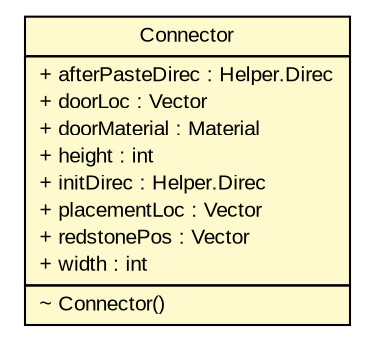 #!/usr/local/bin/dot
#
# Class diagram 
# Generated by UMLGraph version R5_7_2-32-g40b5a6 (http://www.spinellis.gr/umlgraph/)
#

digraph G {
	edge [fontname="arial",fontsize=10,labelfontname="arial",labelfontsize=10];
	node [fontname="arial",fontsize=10,shape=plaintext];
	nodesep=0.25;
	ranksep=0.5;
	// dunGen.Module.Connector
	c307 [label=<<table title="dunGen.Module.Connector" border="0" cellborder="1" cellspacing="0" cellpadding="2" port="p" bgcolor="lemonChiffon" href="./Module.Connector.html" target="_parent">
		<tr><td><table border="0" cellspacing="0" cellpadding="1">
<tr><td align="center" balign="center"> Connector </td></tr>
		</table></td></tr>
		<tr><td><table border="0" cellspacing="0" cellpadding="1">
<tr><td align="left" balign="left"> + afterPasteDirec : Helper.Direc </td></tr>
<tr><td align="left" balign="left"> + doorLoc : Vector </td></tr>
<tr><td align="left" balign="left"> + doorMaterial : Material </td></tr>
<tr><td align="left" balign="left"> + height : int </td></tr>
<tr><td align="left" balign="left"> + initDirec : Helper.Direc </td></tr>
<tr><td align="left" balign="left"> + placementLoc : Vector </td></tr>
<tr><td align="left" balign="left"> + redstonePos : Vector </td></tr>
<tr><td align="left" balign="left"> + width : int </td></tr>
		</table></td></tr>
		<tr><td><table border="0" cellspacing="0" cellpadding="1">
<tr><td align="left" balign="left"> ~ Connector() </td></tr>
		</table></td></tr>
		</table>>, URL="./Module.Connector.html", fontname="arial", fontcolor="black", fontsize=10.0];
}

